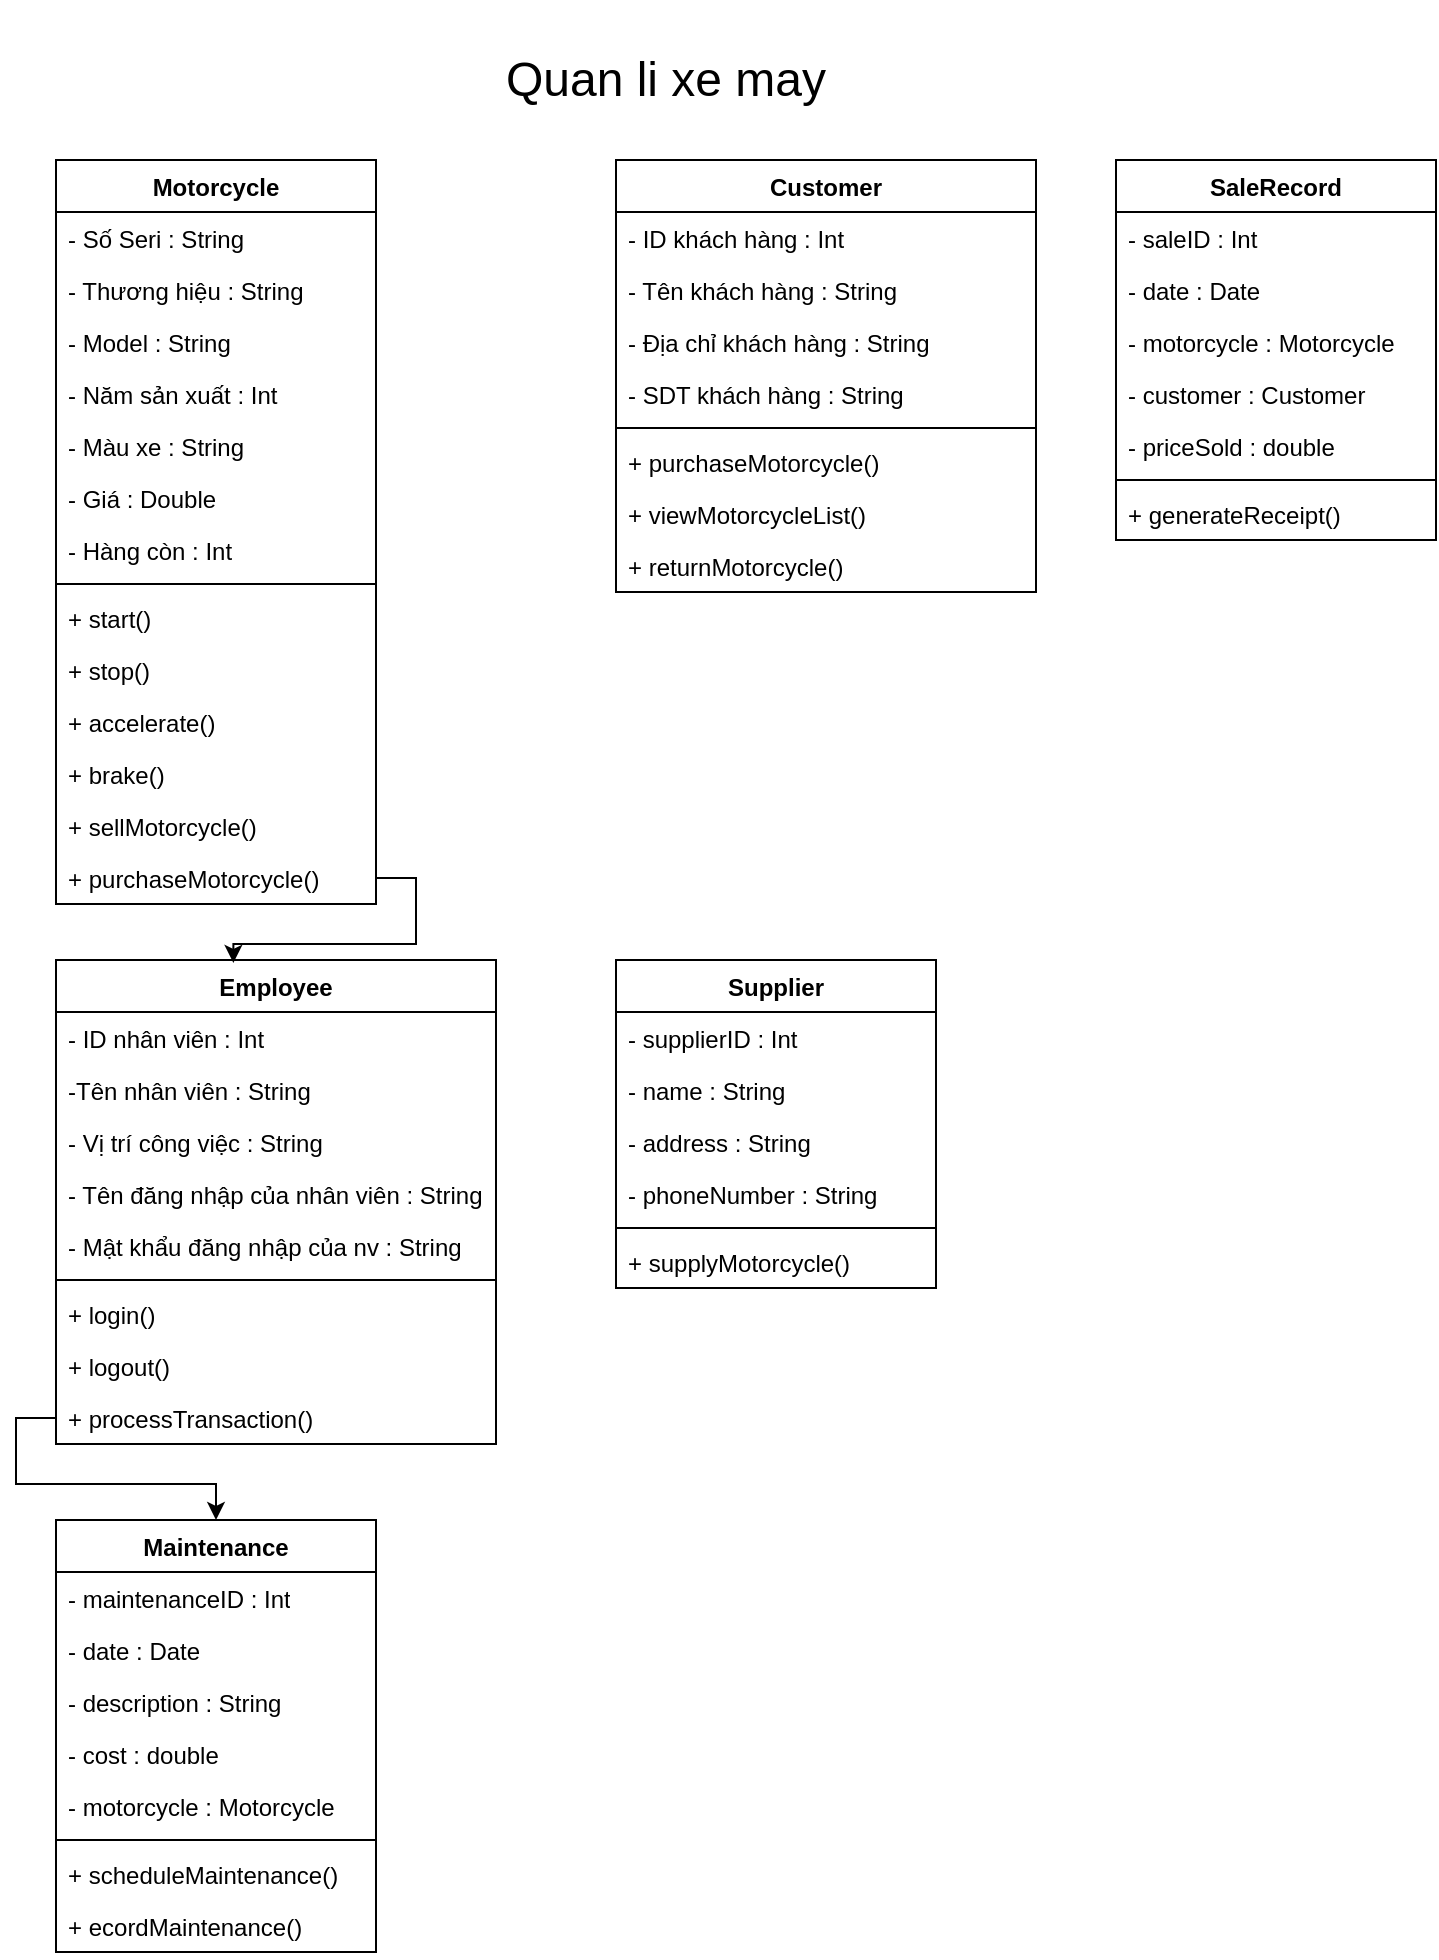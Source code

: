<mxfile version="22.1.4" type="github" pages="3">
  <diagram name="Trang-1" id="hKI_ZCjW8N4KmhKxTKtP">
    <mxGraphModel dx="1514" dy="962" grid="1" gridSize="10" guides="1" tooltips="1" connect="1" arrows="1" fold="1" page="1" pageScale="1" pageWidth="827" pageHeight="1169" math="0" shadow="0">
      <root>
        <mxCell id="0" />
        <mxCell id="1" parent="0" />
        <mxCell id="o5rNkmBR5BZp1PWSOxDH-1" value="&lt;font style=&quot;font-size: 24px;&quot;&gt;Quan li xe may&lt;/font&gt;" style="text;html=1;strokeColor=none;fillColor=none;align=center;verticalAlign=middle;whiteSpace=wrap;rounded=0;" parent="1" vertex="1">
          <mxGeometry x="290" width="210" height="80" as="geometry" />
        </mxCell>
        <mxCell id="o5rNkmBR5BZp1PWSOxDH-13" value="Motorcycle" style="swimlane;fontStyle=1;align=center;verticalAlign=top;childLayout=stackLayout;horizontal=1;startSize=26;horizontalStack=0;resizeParent=1;resizeParentMax=0;resizeLast=0;collapsible=1;marginBottom=0;whiteSpace=wrap;html=1;" parent="1" vertex="1">
          <mxGeometry x="90" y="80" width="160" height="372" as="geometry">
            <mxRectangle x="90" y="80" width="100" height="30" as="alternateBounds" />
          </mxGeometry>
        </mxCell>
        <mxCell id="o5rNkmBR5BZp1PWSOxDH-17" value="- Số Seri : String" style="text;strokeColor=none;fillColor=none;align=left;verticalAlign=top;spacingLeft=4;spacingRight=4;overflow=hidden;rotatable=0;points=[[0,0.5],[1,0.5]];portConstraint=eastwest;whiteSpace=wrap;html=1;" parent="o5rNkmBR5BZp1PWSOxDH-13" vertex="1">
          <mxGeometry y="26" width="160" height="26" as="geometry" />
        </mxCell>
        <mxCell id="o5rNkmBR5BZp1PWSOxDH-18" value="- Thương hiệu : String" style="text;strokeColor=none;fillColor=none;align=left;verticalAlign=top;spacingLeft=4;spacingRight=4;overflow=hidden;rotatable=0;points=[[0,0.5],[1,0.5]];portConstraint=eastwest;whiteSpace=wrap;html=1;" parent="o5rNkmBR5BZp1PWSOxDH-13" vertex="1">
          <mxGeometry y="52" width="160" height="26" as="geometry" />
        </mxCell>
        <mxCell id="o5rNkmBR5BZp1PWSOxDH-22" value="- Model : String" style="text;strokeColor=none;fillColor=none;align=left;verticalAlign=top;spacingLeft=4;spacingRight=4;overflow=hidden;rotatable=0;points=[[0,0.5],[1,0.5]];portConstraint=eastwest;whiteSpace=wrap;html=1;" parent="o5rNkmBR5BZp1PWSOxDH-13" vertex="1">
          <mxGeometry y="78" width="160" height="26" as="geometry" />
        </mxCell>
        <mxCell id="o5rNkmBR5BZp1PWSOxDH-21" value="- Năm sản xuất : Int" style="text;strokeColor=none;fillColor=none;align=left;verticalAlign=top;spacingLeft=4;spacingRight=4;overflow=hidden;rotatable=0;points=[[0,0.5],[1,0.5]];portConstraint=eastwest;whiteSpace=wrap;html=1;" parent="o5rNkmBR5BZp1PWSOxDH-13" vertex="1">
          <mxGeometry y="104" width="160" height="26" as="geometry" />
        </mxCell>
        <mxCell id="o5rNkmBR5BZp1PWSOxDH-20" value="- Màu xe : String" style="text;strokeColor=none;fillColor=none;align=left;verticalAlign=top;spacingLeft=4;spacingRight=4;overflow=hidden;rotatable=0;points=[[0,0.5],[1,0.5]];portConstraint=eastwest;whiteSpace=wrap;html=1;" parent="o5rNkmBR5BZp1PWSOxDH-13" vertex="1">
          <mxGeometry y="130" width="160" height="26" as="geometry" />
        </mxCell>
        <mxCell id="o5rNkmBR5BZp1PWSOxDH-19" value="- Giá : Double" style="text;strokeColor=none;fillColor=none;align=left;verticalAlign=top;spacingLeft=4;spacingRight=4;overflow=hidden;rotatable=0;points=[[0,0.5],[1,0.5]];portConstraint=eastwest;whiteSpace=wrap;html=1;" parent="o5rNkmBR5BZp1PWSOxDH-13" vertex="1">
          <mxGeometry y="156" width="160" height="26" as="geometry" />
        </mxCell>
        <mxCell id="o5rNkmBR5BZp1PWSOxDH-14" value="- Hàng còn : Int" style="text;strokeColor=none;fillColor=none;align=left;verticalAlign=top;spacingLeft=4;spacingRight=4;overflow=hidden;rotatable=0;points=[[0,0.5],[1,0.5]];portConstraint=eastwest;whiteSpace=wrap;html=1;" parent="o5rNkmBR5BZp1PWSOxDH-13" vertex="1">
          <mxGeometry y="182" width="160" height="26" as="geometry" />
        </mxCell>
        <mxCell id="o5rNkmBR5BZp1PWSOxDH-15" value="" style="line;strokeWidth=1;fillColor=none;align=left;verticalAlign=middle;spacingTop=-1;spacingLeft=3;spacingRight=3;rotatable=0;labelPosition=right;points=[];portConstraint=eastwest;strokeColor=inherit;" parent="o5rNkmBR5BZp1PWSOxDH-13" vertex="1">
          <mxGeometry y="208" width="160" height="8" as="geometry" />
        </mxCell>
        <mxCell id="o5rNkmBR5BZp1PWSOxDH-26" value="+ start()" style="text;strokeColor=none;fillColor=none;align=left;verticalAlign=top;spacingLeft=4;spacingRight=4;overflow=hidden;rotatable=0;points=[[0,0.5],[1,0.5]];portConstraint=eastwest;whiteSpace=wrap;html=1;" parent="o5rNkmBR5BZp1PWSOxDH-13" vertex="1">
          <mxGeometry y="216" width="160" height="26" as="geometry" />
        </mxCell>
        <mxCell id="o5rNkmBR5BZp1PWSOxDH-25" value="+ stop()" style="text;strokeColor=none;fillColor=none;align=left;verticalAlign=top;spacingLeft=4;spacingRight=4;overflow=hidden;rotatable=0;points=[[0,0.5],[1,0.5]];portConstraint=eastwest;whiteSpace=wrap;html=1;" parent="o5rNkmBR5BZp1PWSOxDH-13" vertex="1">
          <mxGeometry y="242" width="160" height="26" as="geometry" />
        </mxCell>
        <mxCell id="o5rNkmBR5BZp1PWSOxDH-24" value="+ accelerate()" style="text;strokeColor=none;fillColor=none;align=left;verticalAlign=top;spacingLeft=4;spacingRight=4;overflow=hidden;rotatable=0;points=[[0,0.5],[1,0.5]];portConstraint=eastwest;whiteSpace=wrap;html=1;" parent="o5rNkmBR5BZp1PWSOxDH-13" vertex="1">
          <mxGeometry y="268" width="160" height="26" as="geometry" />
        </mxCell>
        <mxCell id="o5rNkmBR5BZp1PWSOxDH-27" value="+&amp;nbsp;brake()" style="text;strokeColor=none;fillColor=none;align=left;verticalAlign=top;spacingLeft=4;spacingRight=4;overflow=hidden;rotatable=0;points=[[0,0.5],[1,0.5]];portConstraint=eastwest;whiteSpace=wrap;html=1;" parent="o5rNkmBR5BZp1PWSOxDH-13" vertex="1">
          <mxGeometry y="294" width="160" height="26" as="geometry" />
        </mxCell>
        <mxCell id="o5rNkmBR5BZp1PWSOxDH-23" value="+&amp;nbsp;sellMotorcycle()" style="text;strokeColor=none;fillColor=none;align=left;verticalAlign=top;spacingLeft=4;spacingRight=4;overflow=hidden;rotatable=0;points=[[0,0.5],[1,0.5]];portConstraint=eastwest;whiteSpace=wrap;html=1;" parent="o5rNkmBR5BZp1PWSOxDH-13" vertex="1">
          <mxGeometry y="320" width="160" height="26" as="geometry" />
        </mxCell>
        <mxCell id="o5rNkmBR5BZp1PWSOxDH-16" value="+&amp;nbsp;purchaseMotorcycle()" style="text;strokeColor=none;fillColor=none;align=left;verticalAlign=top;spacingLeft=4;spacingRight=4;overflow=hidden;rotatable=0;points=[[0,0.5],[1,0.5]];portConstraint=eastwest;whiteSpace=wrap;html=1;" parent="o5rNkmBR5BZp1PWSOxDH-13" vertex="1">
          <mxGeometry y="346" width="160" height="26" as="geometry" />
        </mxCell>
        <mxCell id="o5rNkmBR5BZp1PWSOxDH-28" value="Customer" style="swimlane;fontStyle=1;align=center;verticalAlign=top;childLayout=stackLayout;horizontal=1;startSize=26;horizontalStack=0;resizeParent=1;resizeParentMax=0;resizeLast=0;collapsible=1;marginBottom=0;whiteSpace=wrap;html=1;" parent="1" vertex="1">
          <mxGeometry x="370" y="80" width="210" height="216" as="geometry">
            <mxRectangle x="610" y="80" width="100" height="30" as="alternateBounds" />
          </mxGeometry>
        </mxCell>
        <mxCell id="o5rNkmBR5BZp1PWSOxDH-34" value="- ID khách hàng : Int" style="text;strokeColor=none;fillColor=none;align=left;verticalAlign=top;spacingLeft=4;spacingRight=4;overflow=hidden;rotatable=0;points=[[0,0.5],[1,0.5]];portConstraint=eastwest;whiteSpace=wrap;html=1;" parent="o5rNkmBR5BZp1PWSOxDH-28" vertex="1">
          <mxGeometry y="26" width="210" height="26" as="geometry" />
        </mxCell>
        <mxCell id="o5rNkmBR5BZp1PWSOxDH-33" value="- Tên khách hàng : String" style="text;strokeColor=none;fillColor=none;align=left;verticalAlign=top;spacingLeft=4;spacingRight=4;overflow=hidden;rotatable=0;points=[[0,0.5],[1,0.5]];portConstraint=eastwest;whiteSpace=wrap;html=1;" parent="o5rNkmBR5BZp1PWSOxDH-28" vertex="1">
          <mxGeometry y="52" width="210" height="26" as="geometry" />
        </mxCell>
        <mxCell id="o5rNkmBR5BZp1PWSOxDH-32" value="- Địa chỉ khách hàng : String" style="text;strokeColor=none;fillColor=none;align=left;verticalAlign=top;spacingLeft=4;spacingRight=4;overflow=hidden;rotatable=0;points=[[0,0.5],[1,0.5]];portConstraint=eastwest;whiteSpace=wrap;html=1;" parent="o5rNkmBR5BZp1PWSOxDH-28" vertex="1">
          <mxGeometry y="78" width="210" height="26" as="geometry" />
        </mxCell>
        <mxCell id="o5rNkmBR5BZp1PWSOxDH-29" value="- SDT khách hàng : String" style="text;strokeColor=none;fillColor=none;align=left;verticalAlign=top;spacingLeft=4;spacingRight=4;overflow=hidden;rotatable=0;points=[[0,0.5],[1,0.5]];portConstraint=eastwest;whiteSpace=wrap;html=1;" parent="o5rNkmBR5BZp1PWSOxDH-28" vertex="1">
          <mxGeometry y="104" width="210" height="26" as="geometry" />
        </mxCell>
        <mxCell id="o5rNkmBR5BZp1PWSOxDH-30" value="" style="line;strokeWidth=1;fillColor=none;align=left;verticalAlign=middle;spacingTop=-1;spacingLeft=3;spacingRight=3;rotatable=0;labelPosition=right;points=[];portConstraint=eastwest;strokeColor=inherit;" parent="o5rNkmBR5BZp1PWSOxDH-28" vertex="1">
          <mxGeometry y="130" width="210" height="8" as="geometry" />
        </mxCell>
        <mxCell id="o5rNkmBR5BZp1PWSOxDH-36" value="+&amp;nbsp;purchaseMotorcycle()" style="text;strokeColor=none;fillColor=none;align=left;verticalAlign=top;spacingLeft=4;spacingRight=4;overflow=hidden;rotatable=0;points=[[0,0.5],[1,0.5]];portConstraint=eastwest;whiteSpace=wrap;html=1;" parent="o5rNkmBR5BZp1PWSOxDH-28" vertex="1">
          <mxGeometry y="138" width="210" height="26" as="geometry" />
        </mxCell>
        <mxCell id="o5rNkmBR5BZp1PWSOxDH-35" value="+&amp;nbsp;viewMotorcycleList()" style="text;strokeColor=none;fillColor=none;align=left;verticalAlign=top;spacingLeft=4;spacingRight=4;overflow=hidden;rotatable=0;points=[[0,0.5],[1,0.5]];portConstraint=eastwest;whiteSpace=wrap;html=1;" parent="o5rNkmBR5BZp1PWSOxDH-28" vertex="1">
          <mxGeometry y="164" width="210" height="26" as="geometry" />
        </mxCell>
        <mxCell id="o5rNkmBR5BZp1PWSOxDH-31" value="+&amp;nbsp;returnMotorcycle()" style="text;strokeColor=none;fillColor=none;align=left;verticalAlign=top;spacingLeft=4;spacingRight=4;overflow=hidden;rotatable=0;points=[[0,0.5],[1,0.5]];portConstraint=eastwest;whiteSpace=wrap;html=1;" parent="o5rNkmBR5BZp1PWSOxDH-28" vertex="1">
          <mxGeometry y="190" width="210" height="26" as="geometry" />
        </mxCell>
        <mxCell id="o5rNkmBR5BZp1PWSOxDH-37" value="Employee" style="swimlane;fontStyle=1;align=center;verticalAlign=top;childLayout=stackLayout;horizontal=1;startSize=26;horizontalStack=0;resizeParent=1;resizeParentMax=0;resizeLast=0;collapsible=1;marginBottom=0;whiteSpace=wrap;html=1;" parent="1" vertex="1">
          <mxGeometry x="90" y="480" width="220" height="242" as="geometry">
            <mxRectangle x="170" y="200" width="100" height="30" as="alternateBounds" />
          </mxGeometry>
        </mxCell>
        <mxCell id="o5rNkmBR5BZp1PWSOxDH-44" value="- ID nhân viên : Int" style="text;strokeColor=none;fillColor=none;align=left;verticalAlign=top;spacingLeft=4;spacingRight=4;overflow=hidden;rotatable=0;points=[[0,0.5],[1,0.5]];portConstraint=eastwest;whiteSpace=wrap;html=1;" parent="o5rNkmBR5BZp1PWSOxDH-37" vertex="1">
          <mxGeometry y="26" width="220" height="26" as="geometry" />
        </mxCell>
        <mxCell id="o5rNkmBR5BZp1PWSOxDH-43" value="-Tên nhân viên : String" style="text;strokeColor=none;fillColor=none;align=left;verticalAlign=top;spacingLeft=4;spacingRight=4;overflow=hidden;rotatable=0;points=[[0,0.5],[1,0.5]];portConstraint=eastwest;whiteSpace=wrap;html=1;" parent="o5rNkmBR5BZp1PWSOxDH-37" vertex="1">
          <mxGeometry y="52" width="220" height="26" as="geometry" />
        </mxCell>
        <mxCell id="o5rNkmBR5BZp1PWSOxDH-42" value="- Vị trí công việc : String" style="text;strokeColor=none;fillColor=none;align=left;verticalAlign=top;spacingLeft=4;spacingRight=4;overflow=hidden;rotatable=0;points=[[0,0.5],[1,0.5]];portConstraint=eastwest;whiteSpace=wrap;html=1;" parent="o5rNkmBR5BZp1PWSOxDH-37" vertex="1">
          <mxGeometry y="78" width="220" height="26" as="geometry" />
        </mxCell>
        <mxCell id="o5rNkmBR5BZp1PWSOxDH-41" value="- Tên đăng nhập của nhân viên : String" style="text;strokeColor=none;fillColor=none;align=left;verticalAlign=top;spacingLeft=4;spacingRight=4;overflow=hidden;rotatable=0;points=[[0,0.5],[1,0.5]];portConstraint=eastwest;whiteSpace=wrap;html=1;" parent="o5rNkmBR5BZp1PWSOxDH-37" vertex="1">
          <mxGeometry y="104" width="220" height="26" as="geometry" />
        </mxCell>
        <mxCell id="o5rNkmBR5BZp1PWSOxDH-38" value="- Mật khẩu đăng nhập của nv : String" style="text;strokeColor=none;fillColor=none;align=left;verticalAlign=top;spacingLeft=4;spacingRight=4;overflow=hidden;rotatable=0;points=[[0,0.5],[1,0.5]];portConstraint=eastwest;whiteSpace=wrap;html=1;" parent="o5rNkmBR5BZp1PWSOxDH-37" vertex="1">
          <mxGeometry y="130" width="220" height="26" as="geometry" />
        </mxCell>
        <mxCell id="o5rNkmBR5BZp1PWSOxDH-39" value="" style="line;strokeWidth=1;fillColor=none;align=left;verticalAlign=middle;spacingTop=-1;spacingLeft=3;spacingRight=3;rotatable=0;labelPosition=right;points=[];portConstraint=eastwest;strokeColor=inherit;" parent="o5rNkmBR5BZp1PWSOxDH-37" vertex="1">
          <mxGeometry y="156" width="220" height="8" as="geometry" />
        </mxCell>
        <mxCell id="o5rNkmBR5BZp1PWSOxDH-46" value="+&amp;nbsp;login()" style="text;strokeColor=none;fillColor=none;align=left;verticalAlign=top;spacingLeft=4;spacingRight=4;overflow=hidden;rotatable=0;points=[[0,0.5],[1,0.5]];portConstraint=eastwest;whiteSpace=wrap;html=1;" parent="o5rNkmBR5BZp1PWSOxDH-37" vertex="1">
          <mxGeometry y="164" width="220" height="26" as="geometry" />
        </mxCell>
        <mxCell id="o5rNkmBR5BZp1PWSOxDH-45" value="+&amp;nbsp;logout()" style="text;strokeColor=none;fillColor=none;align=left;verticalAlign=top;spacingLeft=4;spacingRight=4;overflow=hidden;rotatable=0;points=[[0,0.5],[1,0.5]];portConstraint=eastwest;whiteSpace=wrap;html=1;" parent="o5rNkmBR5BZp1PWSOxDH-37" vertex="1">
          <mxGeometry y="190" width="220" height="26" as="geometry" />
        </mxCell>
        <mxCell id="o5rNkmBR5BZp1PWSOxDH-40" value="+ processTransaction()" style="text;strokeColor=none;fillColor=none;align=left;verticalAlign=top;spacingLeft=4;spacingRight=4;overflow=hidden;rotatable=0;points=[[0,0.5],[1,0.5]];portConstraint=eastwest;whiteSpace=wrap;html=1;" parent="o5rNkmBR5BZp1PWSOxDH-37" vertex="1">
          <mxGeometry y="216" width="220" height="26" as="geometry" />
        </mxCell>
        <mxCell id="o5rNkmBR5BZp1PWSOxDH-47" value="SaleRecord" style="swimlane;fontStyle=1;align=center;verticalAlign=top;childLayout=stackLayout;horizontal=1;startSize=26;horizontalStack=0;resizeParent=1;resizeParentMax=0;resizeLast=0;collapsible=1;marginBottom=0;whiteSpace=wrap;html=1;" parent="1" vertex="1">
          <mxGeometry x="620" y="80" width="160" height="190" as="geometry">
            <mxRectangle x="290" y="554.5" width="110" height="30" as="alternateBounds" />
          </mxGeometry>
        </mxCell>
        <mxCell id="o5rNkmBR5BZp1PWSOxDH-55" value="-&amp;nbsp;saleID : Int" style="text;strokeColor=none;fillColor=none;align=left;verticalAlign=top;spacingLeft=4;spacingRight=4;overflow=hidden;rotatable=0;points=[[0,0.5],[1,0.5]];portConstraint=eastwest;whiteSpace=wrap;html=1;" parent="o5rNkmBR5BZp1PWSOxDH-47" vertex="1">
          <mxGeometry y="26" width="160" height="26" as="geometry" />
        </mxCell>
        <mxCell id="o5rNkmBR5BZp1PWSOxDH-54" value="-&amp;nbsp;date : Date" style="text;strokeColor=none;fillColor=none;align=left;verticalAlign=top;spacingLeft=4;spacingRight=4;overflow=hidden;rotatable=0;points=[[0,0.5],[1,0.5]];portConstraint=eastwest;whiteSpace=wrap;html=1;" parent="o5rNkmBR5BZp1PWSOxDH-47" vertex="1">
          <mxGeometry y="52" width="160" height="26" as="geometry" />
        </mxCell>
        <mxCell id="o5rNkmBR5BZp1PWSOxDH-53" value="-&amp;nbsp;motorcycle :&amp;nbsp;Motorcycle" style="text;strokeColor=none;fillColor=none;align=left;verticalAlign=top;spacingLeft=4;spacingRight=4;overflow=hidden;rotatable=0;points=[[0,0.5],[1,0.5]];portConstraint=eastwest;whiteSpace=wrap;html=1;" parent="o5rNkmBR5BZp1PWSOxDH-47" vertex="1">
          <mxGeometry y="78" width="160" height="26" as="geometry" />
        </mxCell>
        <mxCell id="o5rNkmBR5BZp1PWSOxDH-52" value="-&amp;nbsp;customer :&amp;nbsp;Customer" style="text;strokeColor=none;fillColor=none;align=left;verticalAlign=top;spacingLeft=4;spacingRight=4;overflow=hidden;rotatable=0;points=[[0,0.5],[1,0.5]];portConstraint=eastwest;whiteSpace=wrap;html=1;" parent="o5rNkmBR5BZp1PWSOxDH-47" vertex="1">
          <mxGeometry y="104" width="160" height="26" as="geometry" />
        </mxCell>
        <mxCell id="o5rNkmBR5BZp1PWSOxDH-48" value="-&amp;nbsp;priceSold :&amp;nbsp;double" style="text;strokeColor=none;fillColor=none;align=left;verticalAlign=top;spacingLeft=4;spacingRight=4;overflow=hidden;rotatable=0;points=[[0,0.5],[1,0.5]];portConstraint=eastwest;whiteSpace=wrap;html=1;" parent="o5rNkmBR5BZp1PWSOxDH-47" vertex="1">
          <mxGeometry y="130" width="160" height="26" as="geometry" />
        </mxCell>
        <mxCell id="o5rNkmBR5BZp1PWSOxDH-49" value="" style="line;strokeWidth=1;fillColor=none;align=left;verticalAlign=middle;spacingTop=-1;spacingLeft=3;spacingRight=3;rotatable=0;labelPosition=right;points=[];portConstraint=eastwest;strokeColor=inherit;" parent="o5rNkmBR5BZp1PWSOxDH-47" vertex="1">
          <mxGeometry y="156" width="160" height="8" as="geometry" />
        </mxCell>
        <mxCell id="o5rNkmBR5BZp1PWSOxDH-50" value="+&amp;nbsp;generateReceipt()" style="text;strokeColor=none;fillColor=none;align=left;verticalAlign=top;spacingLeft=4;spacingRight=4;overflow=hidden;rotatable=0;points=[[0,0.5],[1,0.5]];portConstraint=eastwest;whiteSpace=wrap;html=1;" parent="o5rNkmBR5BZp1PWSOxDH-47" vertex="1">
          <mxGeometry y="164" width="160" height="26" as="geometry" />
        </mxCell>
        <mxCell id="o5rNkmBR5BZp1PWSOxDH-56" value="Maintenance" style="swimlane;fontStyle=1;align=center;verticalAlign=top;childLayout=stackLayout;horizontal=1;startSize=26;horizontalStack=0;resizeParent=1;resizeParentMax=0;resizeLast=0;collapsible=1;marginBottom=0;whiteSpace=wrap;html=1;" parent="1" vertex="1">
          <mxGeometry x="90" y="760" width="160" height="216" as="geometry" />
        </mxCell>
        <mxCell id="o5rNkmBR5BZp1PWSOxDH-63" value="-&amp;nbsp;maintenanceID : Int" style="text;strokeColor=none;fillColor=none;align=left;verticalAlign=top;spacingLeft=4;spacingRight=4;overflow=hidden;rotatable=0;points=[[0,0.5],[1,0.5]];portConstraint=eastwest;whiteSpace=wrap;html=1;" parent="o5rNkmBR5BZp1PWSOxDH-56" vertex="1">
          <mxGeometry y="26" width="160" height="26" as="geometry" />
        </mxCell>
        <mxCell id="o5rNkmBR5BZp1PWSOxDH-62" value="-&amp;nbsp;date : Date" style="text;strokeColor=none;fillColor=none;align=left;verticalAlign=top;spacingLeft=4;spacingRight=4;overflow=hidden;rotatable=0;points=[[0,0.5],[1,0.5]];portConstraint=eastwest;whiteSpace=wrap;html=1;" parent="o5rNkmBR5BZp1PWSOxDH-56" vertex="1">
          <mxGeometry y="52" width="160" height="26" as="geometry" />
        </mxCell>
        <mxCell id="o5rNkmBR5BZp1PWSOxDH-61" value="-&amp;nbsp;description :&amp;nbsp;String" style="text;strokeColor=none;fillColor=none;align=left;verticalAlign=top;spacingLeft=4;spacingRight=4;overflow=hidden;rotatable=0;points=[[0,0.5],[1,0.5]];portConstraint=eastwest;whiteSpace=wrap;html=1;" parent="o5rNkmBR5BZp1PWSOxDH-56" vertex="1">
          <mxGeometry y="78" width="160" height="26" as="geometry" />
        </mxCell>
        <mxCell id="o5rNkmBR5BZp1PWSOxDH-60" value="-&amp;nbsp;cost :&amp;nbsp;double" style="text;strokeColor=none;fillColor=none;align=left;verticalAlign=top;spacingLeft=4;spacingRight=4;overflow=hidden;rotatable=0;points=[[0,0.5],[1,0.5]];portConstraint=eastwest;whiteSpace=wrap;html=1;" parent="o5rNkmBR5BZp1PWSOxDH-56" vertex="1">
          <mxGeometry y="104" width="160" height="26" as="geometry" />
        </mxCell>
        <mxCell id="o5rNkmBR5BZp1PWSOxDH-57" value="-&amp;nbsp;motorcycle :&amp;nbsp;Motorcycle" style="text;strokeColor=none;fillColor=none;align=left;verticalAlign=top;spacingLeft=4;spacingRight=4;overflow=hidden;rotatable=0;points=[[0,0.5],[1,0.5]];portConstraint=eastwest;whiteSpace=wrap;html=1;" parent="o5rNkmBR5BZp1PWSOxDH-56" vertex="1">
          <mxGeometry y="130" width="160" height="26" as="geometry" />
        </mxCell>
        <mxCell id="o5rNkmBR5BZp1PWSOxDH-58" value="" style="line;strokeWidth=1;fillColor=none;align=left;verticalAlign=middle;spacingTop=-1;spacingLeft=3;spacingRight=3;rotatable=0;labelPosition=right;points=[];portConstraint=eastwest;strokeColor=inherit;" parent="o5rNkmBR5BZp1PWSOxDH-56" vertex="1">
          <mxGeometry y="156" width="160" height="8" as="geometry" />
        </mxCell>
        <mxCell id="o5rNkmBR5BZp1PWSOxDH-64" value="+&amp;nbsp;scheduleMaintenance()" style="text;strokeColor=none;fillColor=none;align=left;verticalAlign=top;spacingLeft=4;spacingRight=4;overflow=hidden;rotatable=0;points=[[0,0.5],[1,0.5]];portConstraint=eastwest;whiteSpace=wrap;html=1;" parent="o5rNkmBR5BZp1PWSOxDH-56" vertex="1">
          <mxGeometry y="164" width="160" height="26" as="geometry" />
        </mxCell>
        <mxCell id="o5rNkmBR5BZp1PWSOxDH-59" value="+&amp;nbsp;ecordMaintenance()&amp;nbsp;" style="text;strokeColor=none;fillColor=none;align=left;verticalAlign=top;spacingLeft=4;spacingRight=4;overflow=hidden;rotatable=0;points=[[0,0.5],[1,0.5]];portConstraint=eastwest;whiteSpace=wrap;html=1;" parent="o5rNkmBR5BZp1PWSOxDH-56" vertex="1">
          <mxGeometry y="190" width="160" height="26" as="geometry" />
        </mxCell>
        <mxCell id="o5rNkmBR5BZp1PWSOxDH-65" value="Supplier" style="swimlane;fontStyle=1;align=center;verticalAlign=top;childLayout=stackLayout;horizontal=1;startSize=26;horizontalStack=0;resizeParent=1;resizeParentMax=0;resizeLast=0;collapsible=1;marginBottom=0;whiteSpace=wrap;html=1;" parent="1" vertex="1">
          <mxGeometry x="370" y="480" width="160" height="164" as="geometry">
            <mxRectangle x="320" y="340" width="90" height="30" as="alternateBounds" />
          </mxGeometry>
        </mxCell>
        <mxCell id="o5rNkmBR5BZp1PWSOxDH-77" value="-&amp;nbsp;supplierID : Int" style="text;strokeColor=none;fillColor=none;align=left;verticalAlign=top;spacingLeft=4;spacingRight=4;overflow=hidden;rotatable=0;points=[[0,0.5],[1,0.5]];portConstraint=eastwest;whiteSpace=wrap;html=1;" parent="o5rNkmBR5BZp1PWSOxDH-65" vertex="1">
          <mxGeometry y="26" width="160" height="26" as="geometry" />
        </mxCell>
        <mxCell id="o5rNkmBR5BZp1PWSOxDH-76" value="-&amp;nbsp;name : String" style="text;strokeColor=none;fillColor=none;align=left;verticalAlign=top;spacingLeft=4;spacingRight=4;overflow=hidden;rotatable=0;points=[[0,0.5],[1,0.5]];portConstraint=eastwest;whiteSpace=wrap;html=1;" parent="o5rNkmBR5BZp1PWSOxDH-65" vertex="1">
          <mxGeometry y="52" width="160" height="26" as="geometry" />
        </mxCell>
        <mxCell id="o5rNkmBR5BZp1PWSOxDH-75" value="-&amp;nbsp;address : String" style="text;strokeColor=none;fillColor=none;align=left;verticalAlign=top;spacingLeft=4;spacingRight=4;overflow=hidden;rotatable=0;points=[[0,0.5],[1,0.5]];portConstraint=eastwest;whiteSpace=wrap;html=1;" parent="o5rNkmBR5BZp1PWSOxDH-65" vertex="1">
          <mxGeometry y="78" width="160" height="26" as="geometry" />
        </mxCell>
        <mxCell id="o5rNkmBR5BZp1PWSOxDH-66" value="-&amp;nbsp;phoneNumber : String" style="text;strokeColor=none;fillColor=none;align=left;verticalAlign=top;spacingLeft=4;spacingRight=4;overflow=hidden;rotatable=0;points=[[0,0.5],[1,0.5]];portConstraint=eastwest;whiteSpace=wrap;html=1;" parent="o5rNkmBR5BZp1PWSOxDH-65" vertex="1">
          <mxGeometry y="104" width="160" height="26" as="geometry" />
        </mxCell>
        <mxCell id="o5rNkmBR5BZp1PWSOxDH-67" value="" style="line;strokeWidth=1;fillColor=none;align=left;verticalAlign=middle;spacingTop=-1;spacingLeft=3;spacingRight=3;rotatable=0;labelPosition=right;points=[];portConstraint=eastwest;strokeColor=inherit;" parent="o5rNkmBR5BZp1PWSOxDH-65" vertex="1">
          <mxGeometry y="130" width="160" height="8" as="geometry" />
        </mxCell>
        <mxCell id="o5rNkmBR5BZp1PWSOxDH-68" value="+&amp;nbsp;supplyMotorcycle()" style="text;strokeColor=none;fillColor=none;align=left;verticalAlign=top;spacingLeft=4;spacingRight=4;overflow=hidden;rotatable=0;points=[[0,0.5],[1,0.5]];portConstraint=eastwest;whiteSpace=wrap;html=1;" parent="o5rNkmBR5BZp1PWSOxDH-65" vertex="1">
          <mxGeometry y="138" width="160" height="26" as="geometry" />
        </mxCell>
        <mxCell id="o5rNkmBR5BZp1PWSOxDH-83" style="edgeStyle=orthogonalEdgeStyle;rounded=0;orthogonalLoop=1;jettySize=auto;html=1;entryX=0.403;entryY=0.006;entryDx=0;entryDy=0;entryPerimeter=0;" parent="1" source="o5rNkmBR5BZp1PWSOxDH-16" target="o5rNkmBR5BZp1PWSOxDH-37" edge="1">
          <mxGeometry relative="1" as="geometry" />
        </mxCell>
        <mxCell id="o5rNkmBR5BZp1PWSOxDH-84" style="edgeStyle=orthogonalEdgeStyle;rounded=0;orthogonalLoop=1;jettySize=auto;html=1;entryX=0.5;entryY=0;entryDx=0;entryDy=0;" parent="1" source="o5rNkmBR5BZp1PWSOxDH-40" target="o5rNkmBR5BZp1PWSOxDH-56" edge="1">
          <mxGeometry relative="1" as="geometry" />
        </mxCell>
      </root>
    </mxGraphModel>
  </diagram>
  <diagram id="JdiwYTrA611LXIaeX9y4" name="Trang-2">
    <mxGraphModel dx="984" dy="625" grid="1" gridSize="10" guides="1" tooltips="1" connect="1" arrows="1" fold="1" page="1" pageScale="1" pageWidth="827" pageHeight="1169" math="0" shadow="0">
      <root>
        <mxCell id="0" />
        <mxCell id="1" parent="0" />
        <mxCell id="yVpc4Z-cwwAde_cqKZo2-37" style="edgeStyle=orthogonalEdgeStyle;rounded=0;orthogonalLoop=1;jettySize=auto;html=1;entryX=0;entryY=0.25;entryDx=0;entryDy=0;" edge="1" parent="1" source="yVpc4Z-cwwAde_cqKZo2-1" target="yVpc4Z-cwwAde_cqKZo2-3">
          <mxGeometry relative="1" as="geometry">
            <Array as="points">
              <mxPoint x="140" y="257" />
            </Array>
          </mxGeometry>
        </mxCell>
        <mxCell id="yVpc4Z-cwwAde_cqKZo2-40" style="edgeStyle=orthogonalEdgeStyle;rounded=0;orthogonalLoop=1;jettySize=auto;html=1;entryX=0.25;entryY=0;entryDx=0;entryDy=0;" edge="1" parent="1" source="yVpc4Z-cwwAde_cqKZo2-1" target="yVpc4Z-cwwAde_cqKZo2-3">
          <mxGeometry relative="1" as="geometry">
            <Array as="points">
              <mxPoint x="180" y="170" />
              <mxPoint x="298" y="170" />
            </Array>
          </mxGeometry>
        </mxCell>
        <mxCell id="yVpc4Z-cwwAde_cqKZo2-1" value="" style="rounded=0;whiteSpace=wrap;html=1;" vertex="1" parent="1">
          <mxGeometry x="50" y="55" width="150" height="85" as="geometry" />
        </mxCell>
        <mxCell id="yVpc4Z-cwwAde_cqKZo2-2" value="KHACH HANG" style="text;html=1;strokeColor=none;fillColor=none;align=center;verticalAlign=middle;whiteSpace=wrap;rounded=0;" vertex="1" parent="1">
          <mxGeometry x="80" y="82.5" width="90" height="30" as="geometry" />
        </mxCell>
        <mxCell id="yVpc4Z-cwwAde_cqKZo2-24" style="edgeStyle=orthogonalEdgeStyle;rounded=0;orthogonalLoop=1;jettySize=auto;html=1;entryX=1;entryY=0.5;entryDx=0;entryDy=0;" edge="1" parent="1" source="yVpc4Z-cwwAde_cqKZo2-3" target="yVpc4Z-cwwAde_cqKZo2-1">
          <mxGeometry relative="1" as="geometry">
            <Array as="points">
              <mxPoint x="360" y="98" />
            </Array>
          </mxGeometry>
        </mxCell>
        <mxCell id="yVpc4Z-cwwAde_cqKZo2-3" value="" style="rounded=0;whiteSpace=wrap;html=1;" vertex="1" parent="1">
          <mxGeometry x="260" y="230" width="154" height="110" as="geometry" />
        </mxCell>
        <mxCell id="yVpc4Z-cwwAde_cqKZo2-4" value="Làm bảng báo giá" style="text;html=1;strokeColor=none;fillColor=none;align=center;verticalAlign=middle;whiteSpace=wrap;rounded=0;" vertex="1" parent="1">
          <mxGeometry x="300.5" y="270" width="73" height="40" as="geometry" />
        </mxCell>
        <mxCell id="yVpc4Z-cwwAde_cqKZo2-6" value="" style="rounded=0;whiteSpace=wrap;html=1;" vertex="1" parent="1">
          <mxGeometry x="490" y="150" width="120" height="60" as="geometry" />
        </mxCell>
        <mxCell id="yVpc4Z-cwwAde_cqKZo2-7" value="Phiếu xuất kho" style="text;html=1;strokeColor=none;fillColor=none;align=center;verticalAlign=middle;whiteSpace=wrap;rounded=0;" vertex="1" parent="1">
          <mxGeometry x="510" y="165" width="80" height="30" as="geometry" />
        </mxCell>
        <mxCell id="yVpc4Z-cwwAde_cqKZo2-25" style="edgeStyle=orthogonalEdgeStyle;rounded=0;orthogonalLoop=1;jettySize=auto;html=1;entryX=0.75;entryY=1;entryDx=0;entryDy=0;" edge="1" parent="1" source="yVpc4Z-cwwAde_cqKZo2-8" target="yVpc4Z-cwwAde_cqKZo2-6">
          <mxGeometry relative="1" as="geometry" />
        </mxCell>
        <mxCell id="yVpc4Z-cwwAde_cqKZo2-27" style="edgeStyle=orthogonalEdgeStyle;rounded=0;orthogonalLoop=1;jettySize=auto;html=1;entryX=1;entryY=0.5;entryDx=0;entryDy=0;" edge="1" parent="1" source="yVpc4Z-cwwAde_cqKZo2-8" target="yVpc4Z-cwwAde_cqKZo2-15">
          <mxGeometry relative="1" as="geometry">
            <Array as="points">
              <mxPoint x="700" y="540" />
            </Array>
          </mxGeometry>
        </mxCell>
        <mxCell id="yVpc4Z-cwwAde_cqKZo2-8" value="" style="rounded=0;whiteSpace=wrap;html=1;" vertex="1" parent="1">
          <mxGeometry x="650" y="270" width="120" height="60" as="geometry" />
        </mxCell>
        <mxCell id="yVpc4Z-cwwAde_cqKZo2-21" style="edgeStyle=orthogonalEdgeStyle;rounded=0;orthogonalLoop=1;jettySize=auto;html=1;entryX=1.013;entryY=0.094;entryDx=0;entryDy=0;exitX=0.583;exitY=0;exitDx=0;exitDy=0;exitPerimeter=0;entryPerimeter=0;" edge="1" parent="1" source="yVpc4Z-cwwAde_cqKZo2-8" target="yVpc4Z-cwwAde_cqKZo2-1">
          <mxGeometry relative="1" as="geometry">
            <mxPoint x="880" y="95" as="sourcePoint" />
            <mxPoint x="400" y="-120" as="targetPoint" />
            <Array as="points">
              <mxPoint x="720" y="70" />
              <mxPoint x="202" y="70" />
            </Array>
          </mxGeometry>
        </mxCell>
        <mxCell id="yVpc4Z-cwwAde_cqKZo2-9" value="Viết phiếu xuất kho" style="text;html=1;strokeColor=none;fillColor=none;align=center;verticalAlign=middle;whiteSpace=wrap;rounded=0;" vertex="1" parent="1">
          <mxGeometry x="680" y="285" width="60" height="30" as="geometry" />
        </mxCell>
        <mxCell id="yVpc4Z-cwwAde_cqKZo2-10" style="edgeStyle=orthogonalEdgeStyle;rounded=0;orthogonalLoop=1;jettySize=auto;html=1;exitX=0.5;exitY=1;exitDx=0;exitDy=0;" edge="1" parent="1" source="yVpc4Z-cwwAde_cqKZo2-9" target="yVpc4Z-cwwAde_cqKZo2-9">
          <mxGeometry relative="1" as="geometry" />
        </mxCell>
        <mxCell id="yVpc4Z-cwwAde_cqKZo2-28" style="edgeStyle=orthogonalEdgeStyle;rounded=0;orthogonalLoop=1;jettySize=auto;html=1;entryX=1;entryY=0.25;entryDx=0;entryDy=0;exitX=0.5;exitY=1;exitDx=0;exitDy=0;" edge="1" parent="1" source="yVpc4Z-cwwAde_cqKZo2-12" target="yVpc4Z-cwwAde_cqKZo2-15">
          <mxGeometry relative="1" as="geometry" />
        </mxCell>
        <mxCell id="yVpc4Z-cwwAde_cqKZo2-34" style="edgeStyle=orthogonalEdgeStyle;rounded=0;orthogonalLoop=1;jettySize=auto;html=1;entryX=0.591;entryY=1.027;entryDx=0;entryDy=0;entryPerimeter=0;" edge="1" parent="1" source="yVpc4Z-cwwAde_cqKZo2-12" target="yVpc4Z-cwwAde_cqKZo2-3">
          <mxGeometry relative="1" as="geometry">
            <mxPoint x="350" y="350" as="targetPoint" />
          </mxGeometry>
        </mxCell>
        <mxCell id="yVpc4Z-cwwAde_cqKZo2-12" value="" style="rounded=0;whiteSpace=wrap;html=1;" vertex="1" parent="1">
          <mxGeometry x="540" y="380" width="120" height="60" as="geometry" />
        </mxCell>
        <mxCell id="yVpc4Z-cwwAde_cqKZo2-13" value="Thông tin chỉ đạo" style="text;html=1;strokeColor=none;fillColor=none;align=center;verticalAlign=middle;whiteSpace=wrap;rounded=0;" vertex="1" parent="1">
          <mxGeometry x="580" y="395" width="60" height="30" as="geometry" />
        </mxCell>
        <mxCell id="yVpc4Z-cwwAde_cqKZo2-36" style="edgeStyle=orthogonalEdgeStyle;rounded=0;orthogonalLoop=1;jettySize=auto;html=1;entryX=0;entryY=0.5;entryDx=0;entryDy=0;" edge="1" parent="1" source="yVpc4Z-cwwAde_cqKZo2-15" target="yVpc4Z-cwwAde_cqKZo2-1">
          <mxGeometry relative="1" as="geometry">
            <Array as="points">
              <mxPoint x="10" y="570" />
              <mxPoint x="10" y="98" />
            </Array>
          </mxGeometry>
        </mxCell>
        <mxCell id="yVpc4Z-cwwAde_cqKZo2-15" value="" style="rounded=0;whiteSpace=wrap;html=1;" vertex="1" parent="1">
          <mxGeometry x="354" y="510" width="120" height="60" as="geometry" />
        </mxCell>
        <mxCell id="yVpc4Z-cwwAde_cqKZo2-16" value="Viết phiếu bàn giao xe" style="text;html=1;strokeColor=none;fillColor=none;align=center;verticalAlign=middle;whiteSpace=wrap;rounded=0;" vertex="1" parent="1">
          <mxGeometry x="384" y="525" width="66" height="30" as="geometry" />
        </mxCell>
        <mxCell id="yVpc4Z-cwwAde_cqKZo2-17" value="" style="rounded=0;whiteSpace=wrap;html=1;" vertex="1" parent="1">
          <mxGeometry x="60" y="395" width="120" height="60" as="geometry" />
        </mxCell>
        <mxCell id="yVpc4Z-cwwAde_cqKZo2-18" value="Phiếu bàn gio xe" style="text;html=1;strokeColor=none;fillColor=none;align=center;verticalAlign=middle;whiteSpace=wrap;rounded=0;" vertex="1" parent="1">
          <mxGeometry x="90" y="410" width="60" height="30" as="geometry" />
        </mxCell>
        <mxCell id="yVpc4Z-cwwAde_cqKZo2-26" style="edgeStyle=orthogonalEdgeStyle;rounded=0;orthogonalLoop=1;jettySize=auto;html=1;entryX=-0.025;entryY=0.867;entryDx=0;entryDy=0;entryPerimeter=0;" edge="1" parent="1" source="yVpc4Z-cwwAde_cqKZo2-3" target="yVpc4Z-cwwAde_cqKZo2-8">
          <mxGeometry relative="1" as="geometry" />
        </mxCell>
        <mxCell id="yVpc4Z-cwwAde_cqKZo2-29" style="edgeStyle=orthogonalEdgeStyle;rounded=0;orthogonalLoop=1;jettySize=auto;html=1;entryX=0.608;entryY=1.033;entryDx=0;entryDy=0;entryPerimeter=0;" edge="1" parent="1" source="yVpc4Z-cwwAde_cqKZo2-15" target="yVpc4Z-cwwAde_cqKZo2-17">
          <mxGeometry relative="1" as="geometry" />
        </mxCell>
        <mxCell id="yVpc4Z-cwwAde_cqKZo2-33" style="edgeStyle=orthogonalEdgeStyle;rounded=0;orthogonalLoop=1;jettySize=auto;html=1;exitX=1;exitY=0.5;exitDx=0;exitDy=0;entryX=0;entryY=0.5;entryDx=0;entryDy=0;" edge="1" parent="1" source="yVpc4Z-cwwAde_cqKZo2-30" target="yVpc4Z-cwwAde_cqKZo2-3">
          <mxGeometry relative="1" as="geometry" />
        </mxCell>
        <mxCell id="yVpc4Z-cwwAde_cqKZo2-30" value="" style="rounded=0;whiteSpace=wrap;html=1;" vertex="1" parent="1">
          <mxGeometry x="30" y="285" width="120" height="60" as="geometry" />
        </mxCell>
        <mxCell id="yVpc4Z-cwwAde_cqKZo2-32" value="Bảng báo giá" style="text;html=1;strokeColor=none;fillColor=none;align=center;verticalAlign=middle;whiteSpace=wrap;rounded=0;" vertex="1" parent="1">
          <mxGeometry x="55" y="295" width="70" height="40" as="geometry" />
        </mxCell>
        <mxCell id="yVpc4Z-cwwAde_cqKZo2-41" value="Phiếu xuất" style="text;html=1;strokeColor=none;fillColor=none;align=center;verticalAlign=middle;whiteSpace=wrap;rounded=0;" vertex="1" parent="1">
          <mxGeometry x="260" y="20" width="90" height="50" as="geometry" />
        </mxCell>
        <mxCell id="yVpc4Z-cwwAde_cqKZo2-42" value="Bảng báo giá" style="text;html=1;strokeColor=none;fillColor=none;align=center;verticalAlign=middle;whiteSpace=wrap;rounded=0;" vertex="1" parent="1">
          <mxGeometry x="250" y="100" width="80" height="30" as="geometry" />
        </mxCell>
        <mxCell id="y7zMZZB7mkoFZzfWULAt-1" value="Phiếu yêu cầu mua hàng" style="text;html=1;strokeColor=none;fillColor=none;align=center;verticalAlign=middle;whiteSpace=wrap;rounded=0;" vertex="1" parent="1">
          <mxGeometry x="190" y="140" width="150" height="30" as="geometry" />
        </mxCell>
      </root>
    </mxGraphModel>
  </diagram>
  <diagram id="5NC-gAGfxgd-K8ktaNJN" name="Trang-3">
    <mxGraphModel dx="1811" dy="625" grid="1" gridSize="10" guides="1" tooltips="1" connect="1" arrows="1" fold="1" page="1" pageScale="1" pageWidth="827" pageHeight="1169" math="0" shadow="0">
      <root>
        <mxCell id="0" />
        <mxCell id="1" parent="0" />
        <mxCell id="uZ5ARemZKJynm9RIfY02-1" value="" style="rounded=0;whiteSpace=wrap;html=1;" vertex="1" parent="1">
          <mxGeometry x="120" y="110" width="100" height="50" as="geometry" />
        </mxCell>
        <mxCell id="uZ5ARemZKJynm9RIfY02-2" value="KHACH HANG" style="text;html=1;strokeColor=none;fillColor=none;align=center;verticalAlign=middle;whiteSpace=wrap;rounded=0;" vertex="1" parent="1">
          <mxGeometry x="125" y="120" width="90" height="30" as="geometry" />
        </mxCell>
        <mxCell id="uZ5ARemZKJynm9RIfY02-3" value="" style="ellipse;whiteSpace=wrap;html=1;" vertex="1" parent="1">
          <mxGeometry x="5" y="190" width="75" height="40" as="geometry" />
        </mxCell>
        <mxCell id="uZ5ARemZKJynm9RIfY02-4" value="SDT" style="text;html=1;strokeColor=none;fillColor=none;align=center;verticalAlign=middle;whiteSpace=wrap;rounded=0;" vertex="1" parent="1">
          <mxGeometry x="17.5" y="200" width="52.5" height="20" as="geometry" />
        </mxCell>
        <mxCell id="uZ5ARemZKJynm9RIfY02-5" value="" style="ellipse;whiteSpace=wrap;html=1;" vertex="1" parent="1">
          <mxGeometry x="-20" y="80" width="70" height="50" as="geometry" />
        </mxCell>
        <mxCell id="uZ5ARemZKJynm9RIfY02-6" value="MA KH" style="text;html=1;strokeColor=none;fillColor=none;align=center;verticalAlign=middle;whiteSpace=wrap;rounded=0;" vertex="1" parent="1">
          <mxGeometry x="-15" y="90" width="60" height="30" as="geometry" />
        </mxCell>
        <mxCell id="uZ5ARemZKJynm9RIfY02-7" value="" style="ellipse;whiteSpace=wrap;html=1;" vertex="1" parent="1">
          <mxGeometry x="70" y="10" width="80" height="50" as="geometry" />
        </mxCell>
        <mxCell id="uZ5ARemZKJynm9RIfY02-8" value="TEN KH" style="text;html=1;strokeColor=none;fillColor=none;align=center;verticalAlign=middle;whiteSpace=wrap;rounded=0;" vertex="1" parent="1">
          <mxGeometry x="80" y="20" width="60" height="30" as="geometry" />
        </mxCell>
        <mxCell id="uZ5ARemZKJynm9RIfY02-9" value="" style="ellipse;whiteSpace=wrap;html=1;" vertex="1" parent="1">
          <mxGeometry x="200" y="20" width="80" height="50" as="geometry" />
        </mxCell>
        <mxCell id="uZ5ARemZKJynm9RIfY02-10" value="DIA CHI" style="text;html=1;strokeColor=none;fillColor=none;align=center;verticalAlign=middle;whiteSpace=wrap;rounded=0;" vertex="1" parent="1">
          <mxGeometry x="210" y="30" width="60" height="30" as="geometry" />
        </mxCell>
        <mxCell id="uZ5ARemZKJynm9RIfY02-11" value="" style="endArrow=none;html=1;rounded=0;exitX=1;exitY=0;exitDx=0;exitDy=0;entryX=0;entryY=1;entryDx=0;entryDy=0;" edge="1" parent="1" source="uZ5ARemZKJynm9RIfY02-3" target="uZ5ARemZKJynm9RIfY02-1">
          <mxGeometry width="50" height="50" relative="1" as="geometry">
            <mxPoint x="390" y="270" as="sourcePoint" />
            <mxPoint x="440" y="220" as="targetPoint" />
          </mxGeometry>
        </mxCell>
        <mxCell id="uZ5ARemZKJynm9RIfY02-12" value="" style="endArrow=none;html=1;rounded=0;exitX=1;exitY=1;exitDx=0;exitDy=0;" edge="1" parent="1" source="uZ5ARemZKJynm9RIfY02-6">
          <mxGeometry width="50" height="50" relative="1" as="geometry">
            <mxPoint x="390" y="270" as="sourcePoint" />
            <mxPoint x="120" y="140" as="targetPoint" />
          </mxGeometry>
        </mxCell>
        <mxCell id="uZ5ARemZKJynm9RIfY02-13" value="" style="endArrow=none;html=1;rounded=0;exitX=0.5;exitY=1;exitDx=0;exitDy=0;entryX=0.25;entryY=0;entryDx=0;entryDy=0;" edge="1" parent="1" source="uZ5ARemZKJynm9RIfY02-7" target="uZ5ARemZKJynm9RIfY02-1">
          <mxGeometry width="50" height="50" relative="1" as="geometry">
            <mxPoint x="390" y="270" as="sourcePoint" />
            <mxPoint x="440" y="220" as="targetPoint" />
          </mxGeometry>
        </mxCell>
        <mxCell id="uZ5ARemZKJynm9RIfY02-14" value="" style="endArrow=none;html=1;rounded=0;exitX=0.75;exitY=0;exitDx=0;exitDy=0;entryX=0;entryY=1;entryDx=0;entryDy=0;" edge="1" parent="1" source="uZ5ARemZKJynm9RIfY02-1" target="uZ5ARemZKJynm9RIfY02-9">
          <mxGeometry width="50" height="50" relative="1" as="geometry">
            <mxPoint x="390" y="270" as="sourcePoint" />
            <mxPoint x="440" y="220" as="targetPoint" />
          </mxGeometry>
        </mxCell>
        <mxCell id="uZ5ARemZKJynm9RIfY02-15" value="" style="rhombus;whiteSpace=wrap;html=1;" vertex="1" parent="1">
          <mxGeometry x="324" y="115" width="90" height="45" as="geometry" />
        </mxCell>
        <mxCell id="uZ5ARemZKJynm9RIfY02-17" value="" style="edgeStyle=entityRelationEdgeStyle;fontSize=12;html=1;endArrow=ERoneToMany;rounded=0;exitX=0;exitY=0.5;exitDx=0;exitDy=0;entryX=1;entryY=0.5;entryDx=0;entryDy=0;" edge="1" parent="1" source="uZ5ARemZKJynm9RIfY02-15" target="uZ5ARemZKJynm9RIfY02-1">
          <mxGeometry width="100" height="100" relative="1" as="geometry">
            <mxPoint x="215" y="250" as="sourcePoint" />
            <mxPoint x="315" y="150" as="targetPoint" />
          </mxGeometry>
        </mxCell>
        <mxCell id="uZ5ARemZKJynm9RIfY02-18" value="" style="rounded=0;whiteSpace=wrap;html=1;" vertex="1" parent="1">
          <mxGeometry x="510" y="112.5" width="90" height="50" as="geometry" />
        </mxCell>
        <mxCell id="uZ5ARemZKJynm9RIfY02-19" value="PHIEU XUAT KHO" style="text;html=1;strokeColor=none;fillColor=none;align=center;verticalAlign=middle;whiteSpace=wrap;rounded=0;" vertex="1" parent="1">
          <mxGeometry x="520" y="122.5" width="70" height="27.5" as="geometry" />
        </mxCell>
        <mxCell id="uZ5ARemZKJynm9RIfY02-21" value="" style="edgeStyle=entityRelationEdgeStyle;fontSize=12;html=1;endArrow=ERmandOne;rounded=0;exitX=1;exitY=0.5;exitDx=0;exitDy=0;" edge="1" parent="1" source="uZ5ARemZKJynm9RIfY02-15">
          <mxGeometry width="100" height="100" relative="1" as="geometry">
            <mxPoint x="410" y="240" as="sourcePoint" />
            <mxPoint x="510" y="140" as="targetPoint" />
          </mxGeometry>
        </mxCell>
        <mxCell id="uZ5ARemZKJynm9RIfY02-23" value="" style="ellipse;whiteSpace=wrap;html=1;" vertex="1" parent="1">
          <mxGeometry x="460" y="40" width="70" height="40" as="geometry" />
        </mxCell>
        <mxCell id="uZ5ARemZKJynm9RIfY02-24" value="MA PX" style="text;html=1;strokeColor=none;fillColor=none;align=center;verticalAlign=middle;whiteSpace=wrap;rounded=0;" vertex="1" parent="1">
          <mxGeometry x="465" y="45" width="60" height="30" as="geometry" />
        </mxCell>
        <mxCell id="uZ5ARemZKJynm9RIfY02-25" value="" style="ellipse;whiteSpace=wrap;html=1;" vertex="1" parent="1">
          <mxGeometry x="580" y="25" width="70" height="55" as="geometry" />
        </mxCell>
        <mxCell id="uZ5ARemZKJynm9RIfY02-26" value="NGAY XUAT" style="text;html=1;strokeColor=none;fillColor=none;align=center;verticalAlign=middle;whiteSpace=wrap;rounded=0;" vertex="1" parent="1">
          <mxGeometry x="585" y="40" width="60" height="30" as="geometry" />
        </mxCell>
        <mxCell id="uZ5ARemZKJynm9RIfY02-27" value="" style="endArrow=none;html=1;rounded=0;entryX=0.5;entryY=1;entryDx=0;entryDy=0;exitX=0;exitY=0;exitDx=0;exitDy=0;" edge="1" parent="1" source="uZ5ARemZKJynm9RIfY02-18" target="uZ5ARemZKJynm9RIfY02-23">
          <mxGeometry width="50" height="50" relative="1" as="geometry">
            <mxPoint x="390" y="270" as="sourcePoint" />
            <mxPoint x="440" y="220" as="targetPoint" />
          </mxGeometry>
        </mxCell>
        <mxCell id="uZ5ARemZKJynm9RIfY02-28" value="" style="endArrow=none;html=1;rounded=0;entryX=0;entryY=1;entryDx=0;entryDy=0;exitX=0.5;exitY=0;exitDx=0;exitDy=0;" edge="1" parent="1" source="uZ5ARemZKJynm9RIfY02-18" target="uZ5ARemZKJynm9RIfY02-25">
          <mxGeometry width="50" height="50" relative="1" as="geometry">
            <mxPoint x="390" y="270" as="sourcePoint" />
            <mxPoint x="440" y="220" as="targetPoint" />
          </mxGeometry>
        </mxCell>
        <mxCell id="uZ5ARemZKJynm9RIfY02-29" value="" style="rhombus;whiteSpace=wrap;html=1;" vertex="1" parent="1">
          <mxGeometry x="500" y="220" width="110" height="50" as="geometry" />
        </mxCell>
        <mxCell id="uZ5ARemZKJynm9RIfY02-30" value="CHI PHIEU XUAT NHAP" style="text;html=1;strokeColor=none;fillColor=none;align=center;verticalAlign=middle;whiteSpace=wrap;rounded=0;" vertex="1" parent="1">
          <mxGeometry x="520" y="230" width="70" height="30" as="geometry" />
        </mxCell>
        <mxCell id="uZ5ARemZKJynm9RIfY02-31" value="" style="ellipse;whiteSpace=wrap;html=1;" vertex="1" parent="1">
          <mxGeometry x="395" y="190" width="70" height="40" as="geometry" />
        </mxCell>
        <mxCell id="uZ5ARemZKJynm9RIfY02-32" value="spx" style="text;html=1;strokeColor=none;fillColor=none;align=center;verticalAlign=middle;whiteSpace=wrap;rounded=0;" vertex="1" parent="1">
          <mxGeometry x="400" y="195" width="60" height="30" as="geometry" />
        </mxCell>
        <mxCell id="uZ5ARemZKJynm9RIfY02-33" value="" style="ellipse;whiteSpace=wrap;html=1;" vertex="1" parent="1">
          <mxGeometry x="640" y="170" width="70" height="50" as="geometry" />
        </mxCell>
        <mxCell id="uZ5ARemZKJynm9RIfY02-34" value="SLX" style="text;html=1;strokeColor=none;fillColor=none;align=center;verticalAlign=middle;whiteSpace=wrap;rounded=0;" vertex="1" parent="1">
          <mxGeometry x="650" y="180" width="60" height="30" as="geometry" />
        </mxCell>
        <mxCell id="uZ5ARemZKJynm9RIfY02-35" value="" style="endArrow=none;html=1;rounded=0;exitX=0;exitY=0.5;exitDx=0;exitDy=0;entryX=0.5;entryY=1;entryDx=0;entryDy=0;" edge="1" parent="1" source="uZ5ARemZKJynm9RIfY02-29" target="uZ5ARemZKJynm9RIfY02-31">
          <mxGeometry width="50" height="50" relative="1" as="geometry">
            <mxPoint x="390" y="270" as="sourcePoint" />
            <mxPoint x="440" y="240" as="targetPoint" />
          </mxGeometry>
        </mxCell>
        <mxCell id="uZ5ARemZKJynm9RIfY02-36" value="" style="endArrow=none;html=1;rounded=0;entryX=0;entryY=1;entryDx=0;entryDy=0;" edge="1" parent="1" source="uZ5ARemZKJynm9RIfY02-29" target="uZ5ARemZKJynm9RIfY02-33">
          <mxGeometry width="50" height="50" relative="1" as="geometry">
            <mxPoint x="390" y="270" as="sourcePoint" />
            <mxPoint x="440" y="220" as="targetPoint" />
          </mxGeometry>
        </mxCell>
        <mxCell id="uZ5ARemZKJynm9RIfY02-37" value="" style="endArrow=none;html=1;rounded=0;entryX=0.5;entryY=1;entryDx=0;entryDy=0;exitX=0.427;exitY=0.08;exitDx=0;exitDy=0;exitPerimeter=0;" edge="1" parent="1" source="uZ5ARemZKJynm9RIfY02-29" target="uZ5ARemZKJynm9RIfY02-18">
          <mxGeometry width="50" height="50" relative="1" as="geometry">
            <mxPoint x="390" y="270" as="sourcePoint" />
            <mxPoint x="440" y="220" as="targetPoint" />
          </mxGeometry>
        </mxCell>
        <mxCell id="uZ5ARemZKJynm9RIfY02-38" value="" style="rhombus;whiteSpace=wrap;html=1;" vertex="1" parent="1">
          <mxGeometry x="110" y="250" width="90" height="60" as="geometry" />
        </mxCell>
        <mxCell id="uZ5ARemZKJynm9RIfY02-39" value="CHI TIET DON HANG" style="text;html=1;strokeColor=none;fillColor=none;align=center;verticalAlign=middle;whiteSpace=wrap;rounded=0;" vertex="1" parent="1">
          <mxGeometry x="120" y="265" width="70" height="30" as="geometry" />
        </mxCell>
        <mxCell id="uZ5ARemZKJynm9RIfY02-40" value="" style="edgeStyle=entityRelationEdgeStyle;fontSize=12;html=1;endArrow=ERzeroToMany;endFill=1;rounded=0;entryX=0.5;entryY=1;entryDx=0;entryDy=0;exitX=0.5;exitY=0;exitDx=0;exitDy=0;" edge="1" parent="1" source="uZ5ARemZKJynm9RIfY02-38" target="uZ5ARemZKJynm9RIfY02-1">
          <mxGeometry width="100" height="100" relative="1" as="geometry">
            <mxPoint x="80" y="290" as="sourcePoint" />
            <mxPoint x="170" y="180" as="targetPoint" />
            <Array as="points">
              <mxPoint x="190" y="240" />
              <mxPoint x="150" y="260" />
              <mxPoint x="180" y="190" />
              <mxPoint x="180" y="230" />
            </Array>
          </mxGeometry>
        </mxCell>
      </root>
    </mxGraphModel>
  </diagram>
</mxfile>
